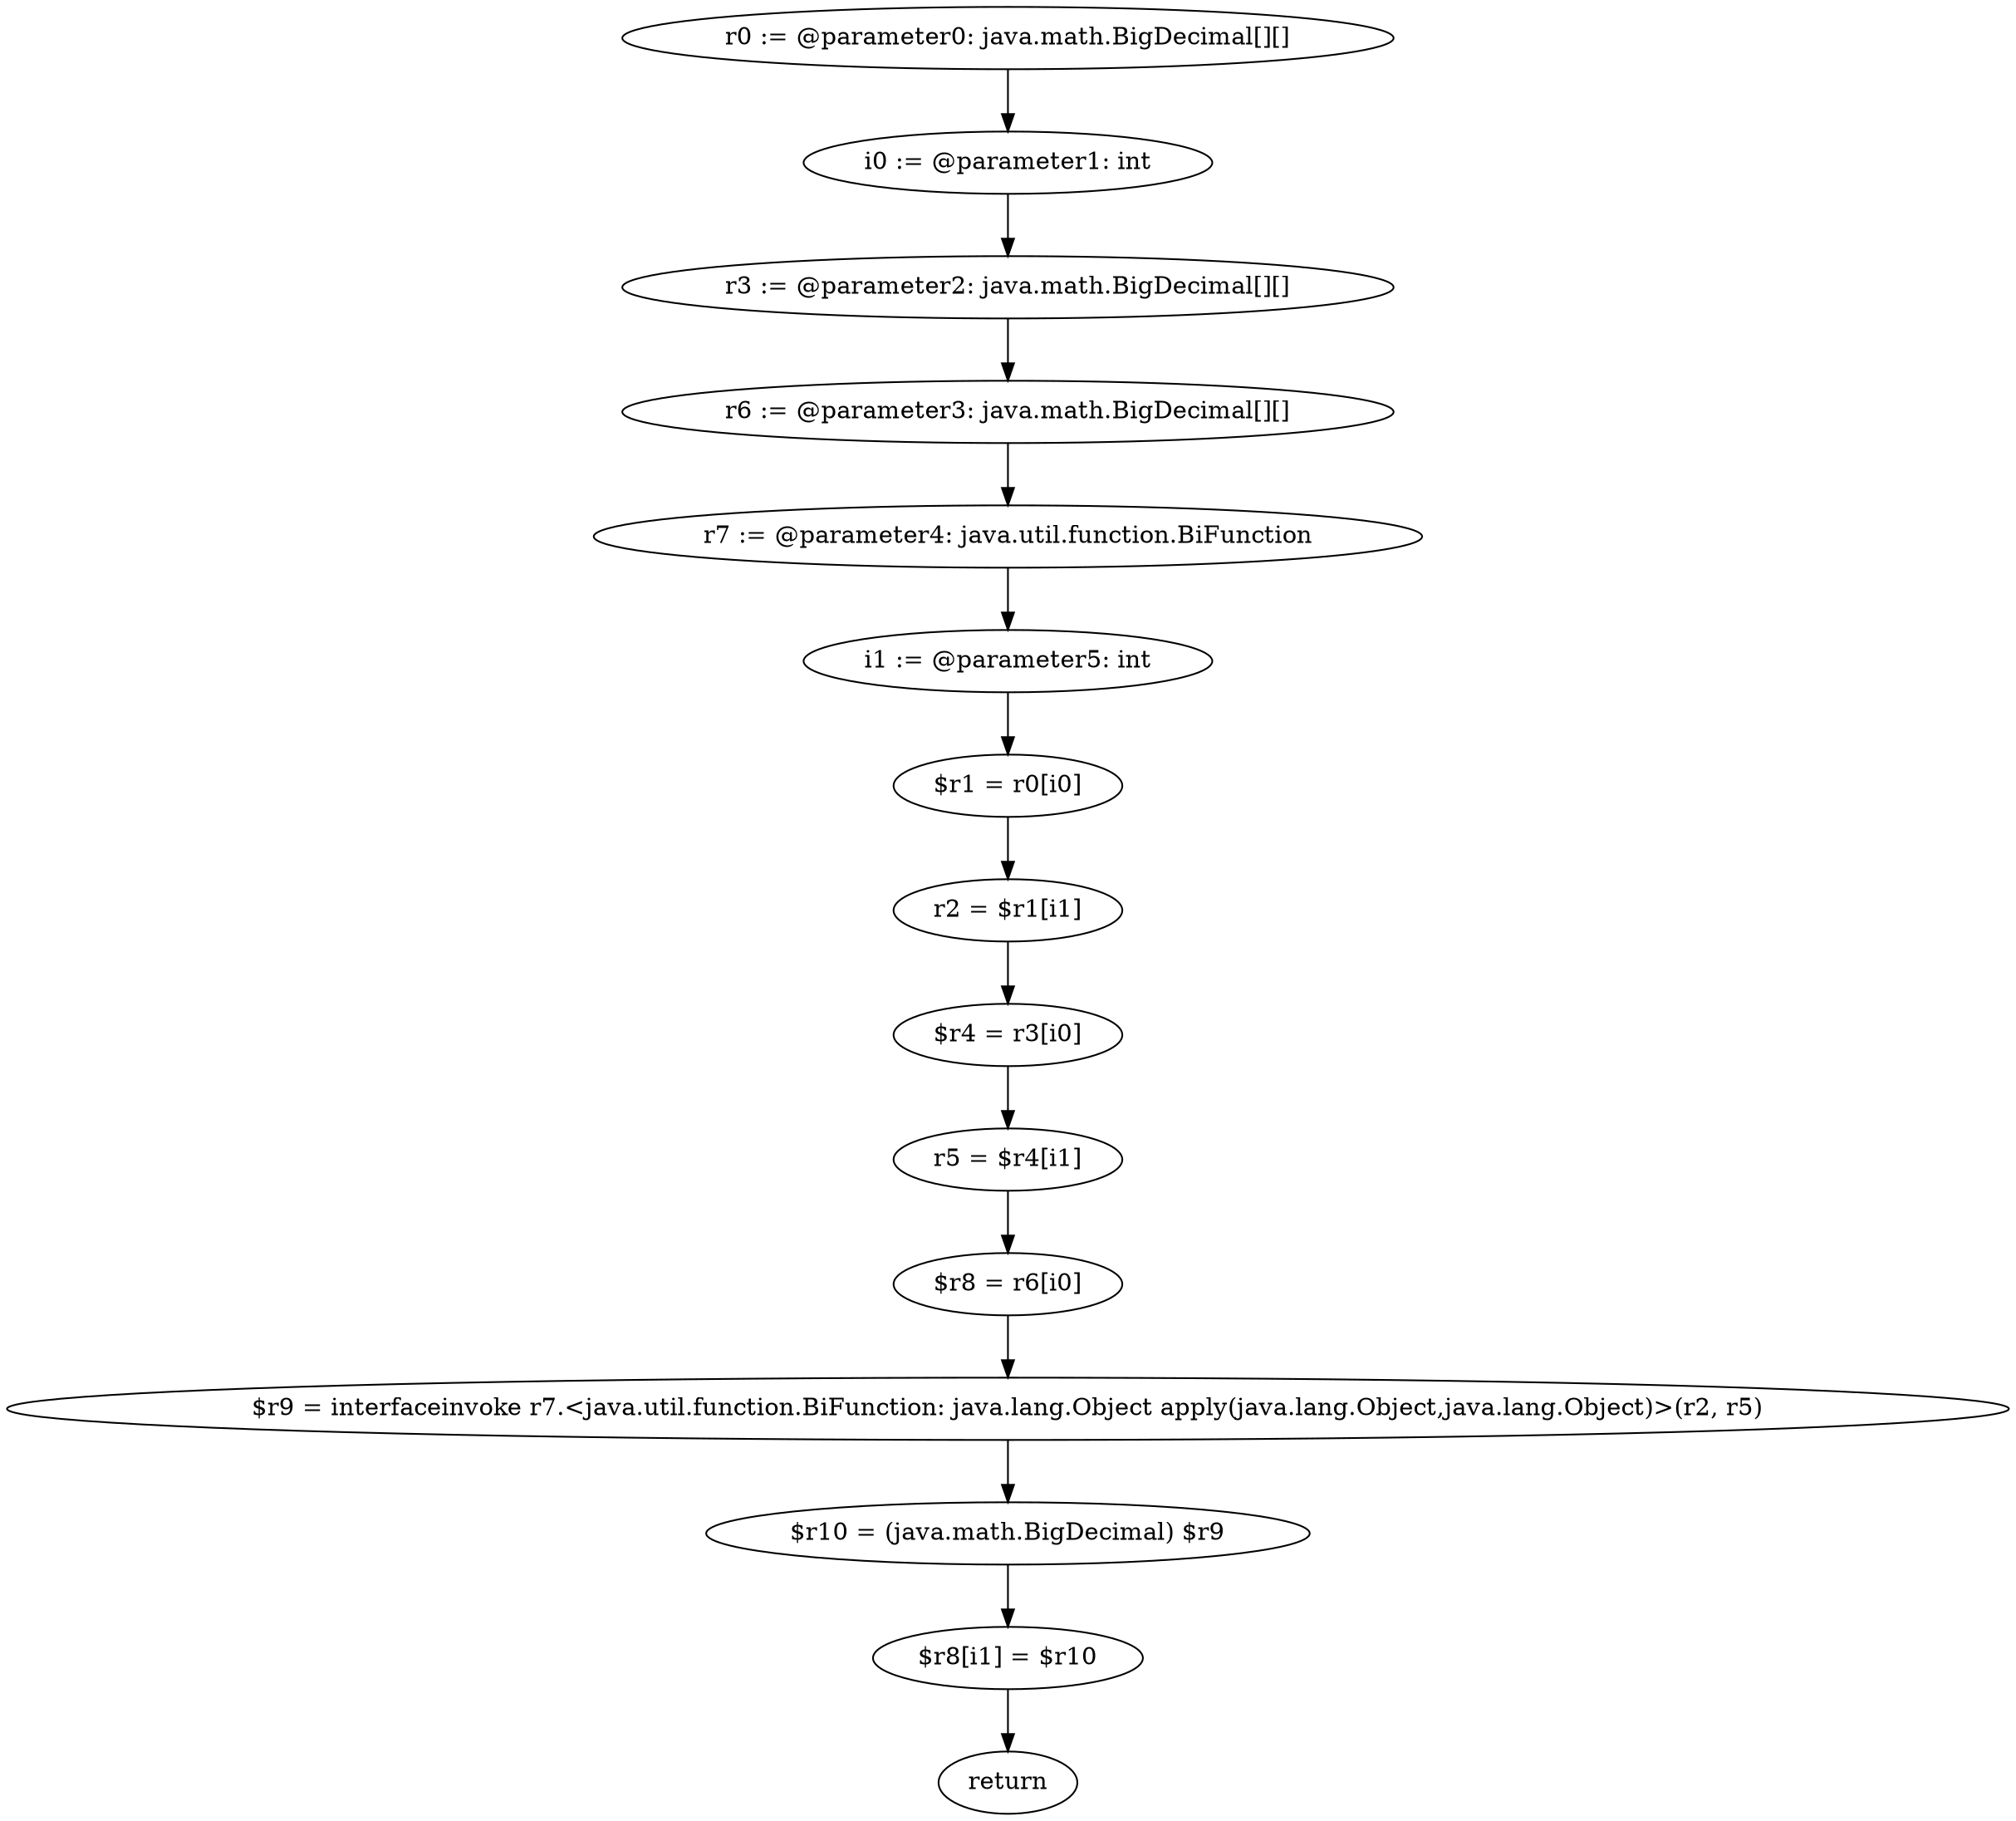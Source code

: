 digraph "unitGraph" {
    "r0 := @parameter0: java.math.BigDecimal[][]"
    "i0 := @parameter1: int"
    "r3 := @parameter2: java.math.BigDecimal[][]"
    "r6 := @parameter3: java.math.BigDecimal[][]"
    "r7 := @parameter4: java.util.function.BiFunction"
    "i1 := @parameter5: int"
    "$r1 = r0[i0]"
    "r2 = $r1[i1]"
    "$r4 = r3[i0]"
    "r5 = $r4[i1]"
    "$r8 = r6[i0]"
    "$r9 = interfaceinvoke r7.<java.util.function.BiFunction: java.lang.Object apply(java.lang.Object,java.lang.Object)>(r2, r5)"
    "$r10 = (java.math.BigDecimal) $r9"
    "$r8[i1] = $r10"
    "return"
    "r0 := @parameter0: java.math.BigDecimal[][]"->"i0 := @parameter1: int";
    "i0 := @parameter1: int"->"r3 := @parameter2: java.math.BigDecimal[][]";
    "r3 := @parameter2: java.math.BigDecimal[][]"->"r6 := @parameter3: java.math.BigDecimal[][]";
    "r6 := @parameter3: java.math.BigDecimal[][]"->"r7 := @parameter4: java.util.function.BiFunction";
    "r7 := @parameter4: java.util.function.BiFunction"->"i1 := @parameter5: int";
    "i1 := @parameter5: int"->"$r1 = r0[i0]";
    "$r1 = r0[i0]"->"r2 = $r1[i1]";
    "r2 = $r1[i1]"->"$r4 = r3[i0]";
    "$r4 = r3[i0]"->"r5 = $r4[i1]";
    "r5 = $r4[i1]"->"$r8 = r6[i0]";
    "$r8 = r6[i0]"->"$r9 = interfaceinvoke r7.<java.util.function.BiFunction: java.lang.Object apply(java.lang.Object,java.lang.Object)>(r2, r5)";
    "$r9 = interfaceinvoke r7.<java.util.function.BiFunction: java.lang.Object apply(java.lang.Object,java.lang.Object)>(r2, r5)"->"$r10 = (java.math.BigDecimal) $r9";
    "$r10 = (java.math.BigDecimal) $r9"->"$r8[i1] = $r10";
    "$r8[i1] = $r10"->"return";
}
